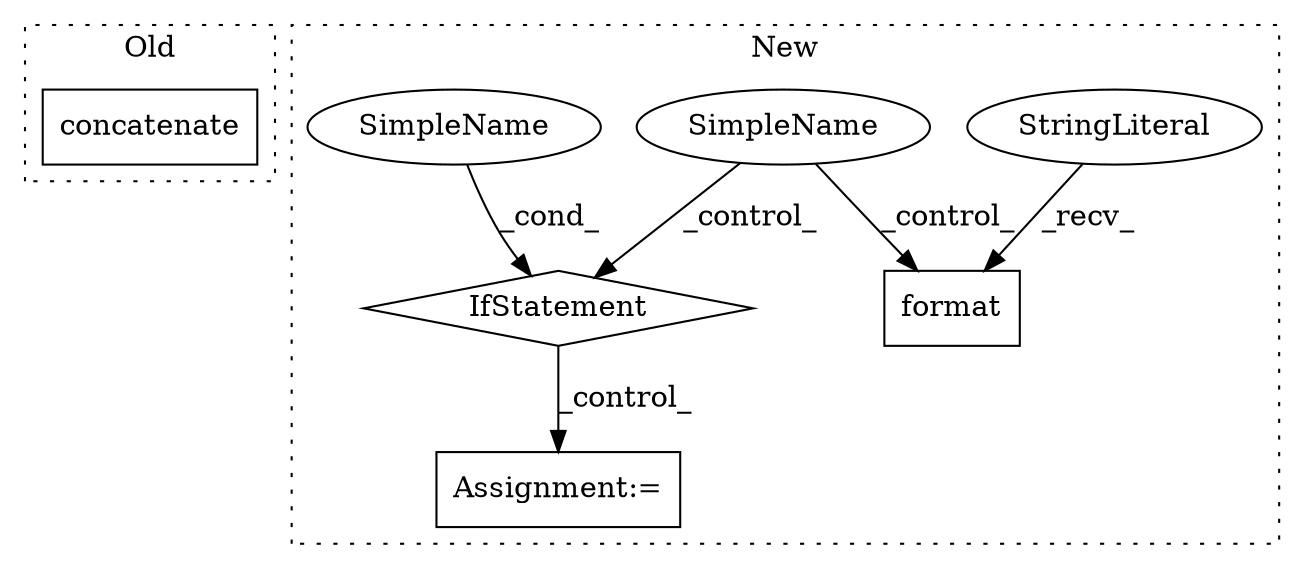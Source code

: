 digraph G {
subgraph cluster0 {
1 [label="concatenate" a="32" s="1791,1857" l="21,1" shape="box"];
label = "Old";
style="dotted";
}
subgraph cluster1 {
2 [label="format" a="32" s="2317,2347" l="7,1" shape="box"];
3 [label="StringLiteral" a="45" s="2267" l="49" shape="ellipse"];
4 [label="SimpleName" a="42" s="" l="" shape="ellipse"];
5 [label="IfStatement" a="25" s="2036,2058" l="4,2" shape="diamond"];
6 [label="Assignment:=" a="7" s="2127" l="1" shape="box"];
7 [label="SimpleName" a="42" s="" l="" shape="ellipse"];
label = "New";
style="dotted";
}
3 -> 2 [label="_recv_"];
4 -> 2 [label="_control_"];
4 -> 5 [label="_control_"];
5 -> 6 [label="_control_"];
7 -> 5 [label="_cond_"];
}